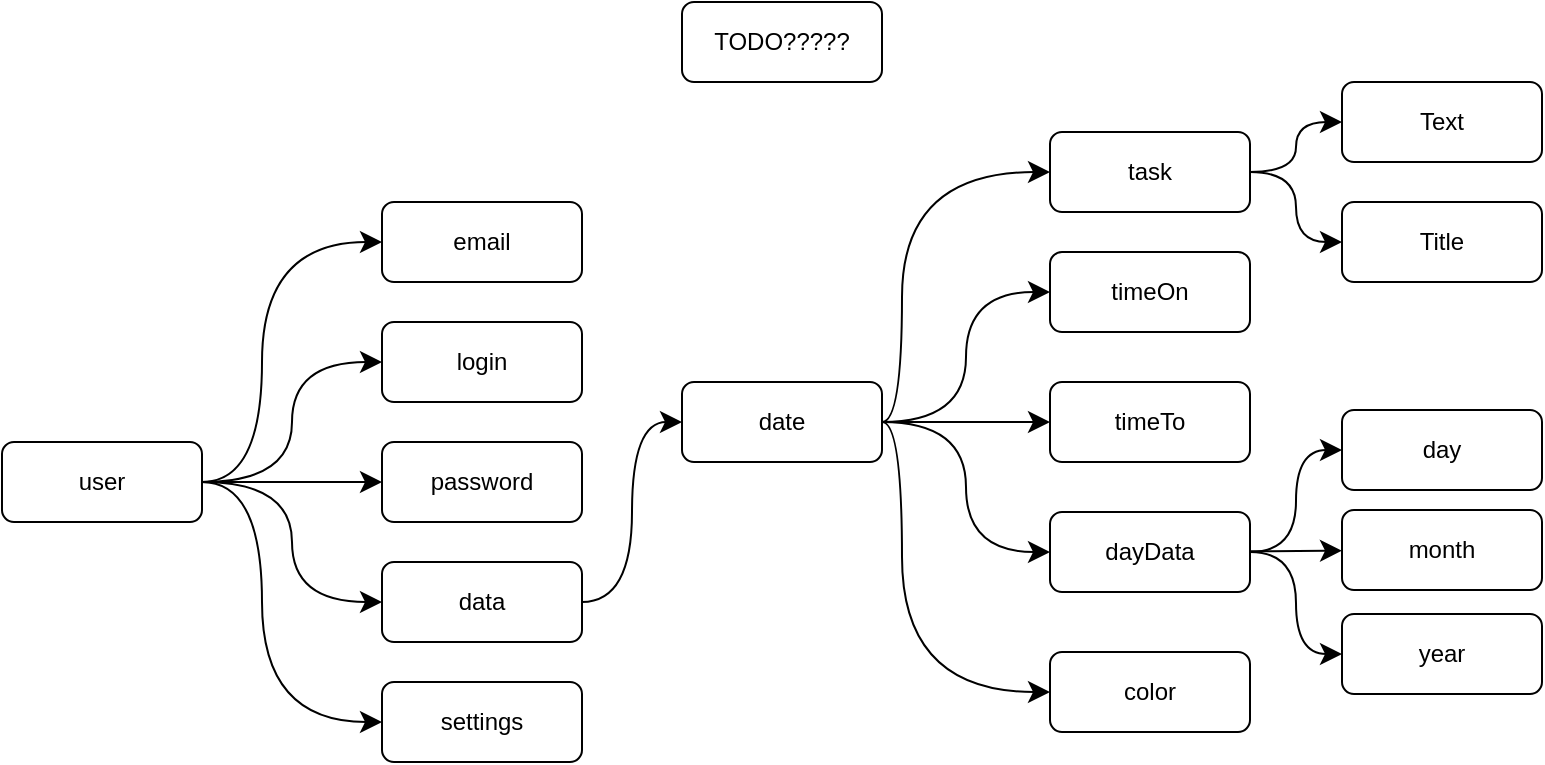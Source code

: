 <mxfile version="21.8.2" type="github">
  <diagram name="Страница — 1" id="1kUVYKHjDo-soyyuPsgV">
    <mxGraphModel dx="1434" dy="857" grid="1" gridSize="10" guides="1" tooltips="1" connect="1" arrows="1" fold="1" page="1" pageScale="1" pageWidth="827" pageHeight="1169" math="0" shadow="0">
      <root>
        <mxCell id="0" />
        <mxCell id="1" parent="0" />
        <mxCell id="tOMEySmnnw_roIO_JoBW-7" style="edgeStyle=orthogonalEdgeStyle;curved=1;rounded=0;orthogonalLoop=1;jettySize=auto;html=1;entryX=0;entryY=0.5;entryDx=0;entryDy=0;fontSize=12;startSize=8;endSize=8;" edge="1" parent="1" source="tOMEySmnnw_roIO_JoBW-1" target="tOMEySmnnw_roIO_JoBW-3">
          <mxGeometry relative="1" as="geometry" />
        </mxCell>
        <mxCell id="tOMEySmnnw_roIO_JoBW-8" style="edgeStyle=orthogonalEdgeStyle;curved=1;rounded=0;orthogonalLoop=1;jettySize=auto;html=1;entryX=0;entryY=0.5;entryDx=0;entryDy=0;fontSize=12;startSize=8;endSize=8;" edge="1" parent="1" source="tOMEySmnnw_roIO_JoBW-1" target="tOMEySmnnw_roIO_JoBW-2">
          <mxGeometry relative="1" as="geometry" />
        </mxCell>
        <mxCell id="tOMEySmnnw_roIO_JoBW-43" style="edgeStyle=orthogonalEdgeStyle;rounded=0;orthogonalLoop=1;jettySize=auto;html=1;entryX=0;entryY=0.5;entryDx=0;entryDy=0;fontSize=12;startSize=8;endSize=8;curved=1;" edge="1" parent="1" source="tOMEySmnnw_roIO_JoBW-1" target="tOMEySmnnw_roIO_JoBW-42">
          <mxGeometry relative="1" as="geometry">
            <Array as="points">
              <mxPoint x="160" y="540" />
              <mxPoint x="160" y="660" />
            </Array>
          </mxGeometry>
        </mxCell>
        <mxCell id="tOMEySmnnw_roIO_JoBW-44" style="edgeStyle=orthogonalEdgeStyle;curved=1;rounded=0;orthogonalLoop=1;jettySize=auto;html=1;entryX=0;entryY=0.5;entryDx=0;entryDy=0;fontSize=12;startSize=8;endSize=8;" edge="1" parent="1" source="tOMEySmnnw_roIO_JoBW-1" target="tOMEySmnnw_roIO_JoBW-5">
          <mxGeometry relative="1" as="geometry" />
        </mxCell>
        <mxCell id="tOMEySmnnw_roIO_JoBW-45" style="edgeStyle=orthogonalEdgeStyle;curved=1;rounded=0;orthogonalLoop=1;jettySize=auto;html=1;entryX=0;entryY=0.5;entryDx=0;entryDy=0;fontSize=12;startSize=8;endSize=8;" edge="1" parent="1" source="tOMEySmnnw_roIO_JoBW-1" target="tOMEySmnnw_roIO_JoBW-4">
          <mxGeometry relative="1" as="geometry">
            <Array as="points">
              <mxPoint x="160" y="540" />
              <mxPoint x="160" y="420" />
            </Array>
          </mxGeometry>
        </mxCell>
        <mxCell id="tOMEySmnnw_roIO_JoBW-1" value="user" style="rounded=1;whiteSpace=wrap;html=1;" vertex="1" parent="1">
          <mxGeometry x="30" y="520" width="100" height="40" as="geometry" />
        </mxCell>
        <mxCell id="tOMEySmnnw_roIO_JoBW-2" value="password" style="rounded=1;whiteSpace=wrap;html=1;" vertex="1" parent="1">
          <mxGeometry x="220" y="520" width="100" height="40" as="geometry" />
        </mxCell>
        <mxCell id="tOMEySmnnw_roIO_JoBW-3" value="login" style="rounded=1;whiteSpace=wrap;html=1;" vertex="1" parent="1">
          <mxGeometry x="220" y="460" width="100" height="40" as="geometry" />
        </mxCell>
        <mxCell id="tOMEySmnnw_roIO_JoBW-4" value="email" style="rounded=1;whiteSpace=wrap;html=1;" vertex="1" parent="1">
          <mxGeometry x="220" y="400" width="100" height="40" as="geometry" />
        </mxCell>
        <mxCell id="tOMEySmnnw_roIO_JoBW-13" style="edgeStyle=orthogonalEdgeStyle;curved=1;rounded=0;orthogonalLoop=1;jettySize=auto;html=1;entryX=0;entryY=0.5;entryDx=0;entryDy=0;fontSize=12;startSize=8;endSize=8;" edge="1" parent="1" source="tOMEySmnnw_roIO_JoBW-5" target="tOMEySmnnw_roIO_JoBW-10">
          <mxGeometry relative="1" as="geometry" />
        </mxCell>
        <mxCell id="tOMEySmnnw_roIO_JoBW-5" value="data" style="rounded=1;whiteSpace=wrap;html=1;" vertex="1" parent="1">
          <mxGeometry x="220" y="580" width="100" height="40" as="geometry" />
        </mxCell>
        <mxCell id="tOMEySmnnw_roIO_JoBW-16" style="edgeStyle=orthogonalEdgeStyle;rounded=0;orthogonalLoop=1;jettySize=auto;html=1;entryX=0;entryY=0.5;entryDx=0;entryDy=0;fontSize=12;startSize=8;endSize=8;curved=1;" edge="1" parent="1" source="tOMEySmnnw_roIO_JoBW-10" target="tOMEySmnnw_roIO_JoBW-14">
          <mxGeometry relative="1" as="geometry">
            <Array as="points">
              <mxPoint x="480" y="510" />
              <mxPoint x="480" y="385" />
            </Array>
          </mxGeometry>
        </mxCell>
        <mxCell id="tOMEySmnnw_roIO_JoBW-20" style="edgeStyle=orthogonalEdgeStyle;rounded=0;orthogonalLoop=1;jettySize=auto;html=1;entryX=0;entryY=0.5;entryDx=0;entryDy=0;fontSize=12;startSize=8;endSize=8;curved=1;" edge="1" parent="1" source="tOMEySmnnw_roIO_JoBW-10" target="tOMEySmnnw_roIO_JoBW-17">
          <mxGeometry relative="1" as="geometry" />
        </mxCell>
        <mxCell id="tOMEySmnnw_roIO_JoBW-21" style="edgeStyle=orthogonalEdgeStyle;rounded=0;orthogonalLoop=1;jettySize=auto;html=1;entryX=0;entryY=0.5;entryDx=0;entryDy=0;fontSize=12;startSize=8;endSize=8;curved=1;" edge="1" parent="1" source="tOMEySmnnw_roIO_JoBW-10" target="tOMEySmnnw_roIO_JoBW-18">
          <mxGeometry relative="1" as="geometry" />
        </mxCell>
        <mxCell id="tOMEySmnnw_roIO_JoBW-22" style="edgeStyle=orthogonalEdgeStyle;rounded=0;orthogonalLoop=1;jettySize=auto;html=1;entryX=0;entryY=0.5;entryDx=0;entryDy=0;fontSize=12;startSize=8;endSize=8;curved=1;" edge="1" parent="1" source="tOMEySmnnw_roIO_JoBW-10" target="tOMEySmnnw_roIO_JoBW-19">
          <mxGeometry relative="1" as="geometry" />
        </mxCell>
        <mxCell id="tOMEySmnnw_roIO_JoBW-24" style="edgeStyle=orthogonalEdgeStyle;curved=1;rounded=0;orthogonalLoop=1;jettySize=auto;html=1;entryX=0;entryY=0.5;entryDx=0;entryDy=0;fontSize=12;startSize=8;endSize=8;" edge="1" parent="1" source="tOMEySmnnw_roIO_JoBW-10" target="tOMEySmnnw_roIO_JoBW-23">
          <mxGeometry relative="1" as="geometry">
            <Array as="points">
              <mxPoint x="480" y="510" />
              <mxPoint x="480" y="645" />
            </Array>
          </mxGeometry>
        </mxCell>
        <mxCell id="tOMEySmnnw_roIO_JoBW-10" value="date" style="rounded=1;whiteSpace=wrap;html=1;" vertex="1" parent="1">
          <mxGeometry x="370" y="490" width="100" height="40" as="geometry" />
        </mxCell>
        <mxCell id="tOMEySmnnw_roIO_JoBW-38" style="edgeStyle=orthogonalEdgeStyle;curved=1;rounded=0;orthogonalLoop=1;jettySize=auto;html=1;entryX=0;entryY=0.5;entryDx=0;entryDy=0;fontSize=12;startSize=8;endSize=8;" edge="1" parent="1" source="tOMEySmnnw_roIO_JoBW-14" target="tOMEySmnnw_roIO_JoBW-36">
          <mxGeometry relative="1" as="geometry" />
        </mxCell>
        <mxCell id="tOMEySmnnw_roIO_JoBW-39" style="edgeStyle=orthogonalEdgeStyle;curved=1;rounded=0;orthogonalLoop=1;jettySize=auto;html=1;entryX=0;entryY=0.5;entryDx=0;entryDy=0;fontSize=12;startSize=8;endSize=8;" edge="1" parent="1" source="tOMEySmnnw_roIO_JoBW-14" target="tOMEySmnnw_roIO_JoBW-37">
          <mxGeometry relative="1" as="geometry" />
        </mxCell>
        <mxCell id="tOMEySmnnw_roIO_JoBW-14" value="task" style="rounded=1;whiteSpace=wrap;html=1;" vertex="1" parent="1">
          <mxGeometry x="554" y="365" width="100" height="40" as="geometry" />
        </mxCell>
        <mxCell id="tOMEySmnnw_roIO_JoBW-17" value="timeOn" style="rounded=1;whiteSpace=wrap;html=1;" vertex="1" parent="1">
          <mxGeometry x="554" y="425" width="100" height="40" as="geometry" />
        </mxCell>
        <mxCell id="tOMEySmnnw_roIO_JoBW-18" value="timeTo" style="rounded=1;whiteSpace=wrap;html=1;" vertex="1" parent="1">
          <mxGeometry x="554" y="490" width="100" height="40" as="geometry" />
        </mxCell>
        <mxCell id="tOMEySmnnw_roIO_JoBW-33" style="edgeStyle=orthogonalEdgeStyle;curved=1;rounded=0;orthogonalLoop=1;jettySize=auto;html=1;entryX=0;entryY=0.5;entryDx=0;entryDy=0;fontSize=12;startSize=8;endSize=8;" edge="1" parent="1" source="tOMEySmnnw_roIO_JoBW-19" target="tOMEySmnnw_roIO_JoBW-30">
          <mxGeometry relative="1" as="geometry" />
        </mxCell>
        <mxCell id="tOMEySmnnw_roIO_JoBW-34" style="edgeStyle=none;curved=1;rounded=0;orthogonalLoop=1;jettySize=auto;html=1;fontSize=12;startSize=8;endSize=8;" edge="1" parent="1" source="tOMEySmnnw_roIO_JoBW-19" target="tOMEySmnnw_roIO_JoBW-31">
          <mxGeometry relative="1" as="geometry" />
        </mxCell>
        <mxCell id="tOMEySmnnw_roIO_JoBW-35" style="edgeStyle=orthogonalEdgeStyle;curved=1;rounded=0;orthogonalLoop=1;jettySize=auto;html=1;entryX=0;entryY=0.5;entryDx=0;entryDy=0;fontSize=12;startSize=8;endSize=8;" edge="1" parent="1" source="tOMEySmnnw_roIO_JoBW-19" target="tOMEySmnnw_roIO_JoBW-32">
          <mxGeometry relative="1" as="geometry" />
        </mxCell>
        <mxCell id="tOMEySmnnw_roIO_JoBW-19" value="dayData" style="rounded=1;whiteSpace=wrap;html=1;" vertex="1" parent="1">
          <mxGeometry x="554" y="555" width="100" height="40" as="geometry" />
        </mxCell>
        <mxCell id="tOMEySmnnw_roIO_JoBW-23" value="color" style="rounded=1;whiteSpace=wrap;html=1;" vertex="1" parent="1">
          <mxGeometry x="554" y="625" width="100" height="40" as="geometry" />
        </mxCell>
        <mxCell id="tOMEySmnnw_roIO_JoBW-30" value="day" style="rounded=1;whiteSpace=wrap;html=1;" vertex="1" parent="1">
          <mxGeometry x="700" y="504" width="100" height="40" as="geometry" />
        </mxCell>
        <mxCell id="tOMEySmnnw_roIO_JoBW-31" value="month" style="rounded=1;whiteSpace=wrap;html=1;" vertex="1" parent="1">
          <mxGeometry x="700" y="554" width="100" height="40" as="geometry" />
        </mxCell>
        <mxCell id="tOMEySmnnw_roIO_JoBW-32" value="year" style="rounded=1;whiteSpace=wrap;html=1;" vertex="1" parent="1">
          <mxGeometry x="700" y="606" width="100" height="40" as="geometry" />
        </mxCell>
        <mxCell id="tOMEySmnnw_roIO_JoBW-36" value="Text" style="rounded=1;whiteSpace=wrap;html=1;" vertex="1" parent="1">
          <mxGeometry x="700" y="340" width="100" height="40" as="geometry" />
        </mxCell>
        <mxCell id="tOMEySmnnw_roIO_JoBW-37" value="Title" style="rounded=1;whiteSpace=wrap;html=1;" vertex="1" parent="1">
          <mxGeometry x="700" y="400" width="100" height="40" as="geometry" />
        </mxCell>
        <mxCell id="tOMEySmnnw_roIO_JoBW-41" value="TODO?????" style="rounded=1;whiteSpace=wrap;html=1;" vertex="1" parent="1">
          <mxGeometry x="370" y="300" width="100" height="40" as="geometry" />
        </mxCell>
        <mxCell id="tOMEySmnnw_roIO_JoBW-42" value="settings" style="rounded=1;whiteSpace=wrap;html=1;" vertex="1" parent="1">
          <mxGeometry x="220" y="640" width="100" height="40" as="geometry" />
        </mxCell>
      </root>
    </mxGraphModel>
  </diagram>
</mxfile>
